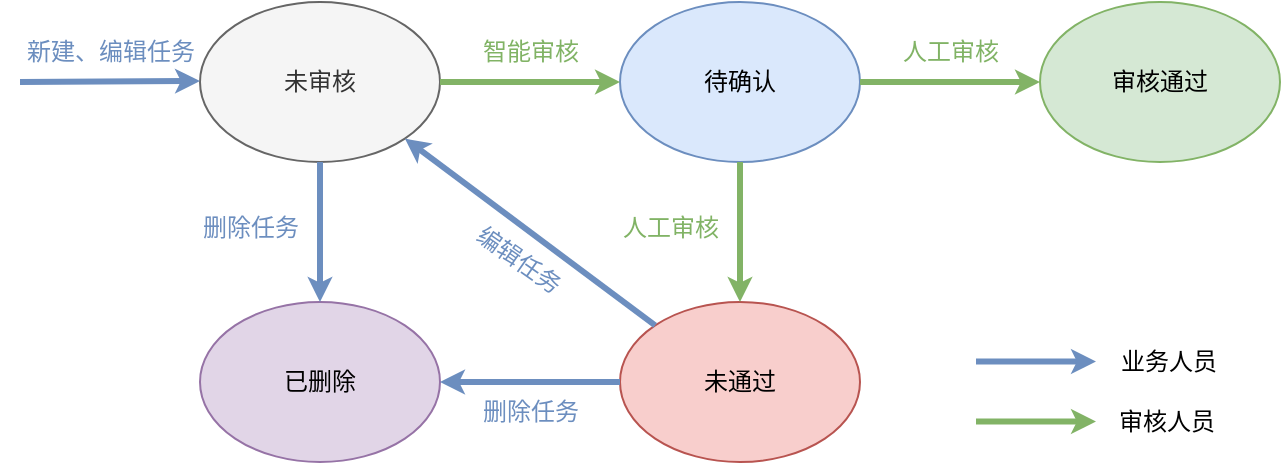 <mxfile version="28.1.1">
  <diagram name="第 1 页" id="Vr-bF7cD68TmF8lYfYQF">
    <mxGraphModel dx="1476" dy="870" grid="1" gridSize="10" guides="1" tooltips="1" connect="1" arrows="1" fold="1" page="1" pageScale="1" pageWidth="1169" pageHeight="827" math="0" shadow="0">
      <root>
        <mxCell id="0" />
        <mxCell id="1" parent="0" />
        <mxCell id="AeVZ4dznQOCxVV_JC85F-1" value="未审核" style="ellipse;whiteSpace=wrap;html=1;fillColor=#f5f5f5;fontColor=#333333;strokeColor=#666666;" vertex="1" parent="1">
          <mxGeometry x="150" y="200" width="120" height="80" as="geometry" />
        </mxCell>
        <mxCell id="AeVZ4dznQOCxVV_JC85F-2" value="审核通过" style="ellipse;whiteSpace=wrap;html=1;fillColor=#d5e8d4;strokeColor=#82b366;" vertex="1" parent="1">
          <mxGeometry x="570" y="200" width="120" height="80" as="geometry" />
        </mxCell>
        <mxCell id="AeVZ4dznQOCxVV_JC85F-3" value="已删除" style="ellipse;whiteSpace=wrap;html=1;fillColor=#e1d5e7;strokeColor=#9673a6;" vertex="1" parent="1">
          <mxGeometry x="150" y="350" width="120" height="80" as="geometry" />
        </mxCell>
        <mxCell id="AeVZ4dznQOCxVV_JC85F-4" value="待确认" style="ellipse;whiteSpace=wrap;html=1;fillColor=#dae8fc;strokeColor=#6c8ebf;" vertex="1" parent="1">
          <mxGeometry x="360" y="200" width="120" height="80" as="geometry" />
        </mxCell>
        <mxCell id="AeVZ4dznQOCxVV_JC85F-5" value="未通过" style="ellipse;whiteSpace=wrap;html=1;fillColor=#f8cecc;strokeColor=#b85450;" vertex="1" parent="1">
          <mxGeometry x="360" y="350" width="120" height="80" as="geometry" />
        </mxCell>
        <mxCell id="AeVZ4dznQOCxVV_JC85F-7" value="" style="endArrow=classic;html=1;rounded=0;fillColor=#dae8fc;strokeColor=#6c8ebf;strokeWidth=3;gradientColor=#7ea6e0;endSize=3;startSize=3;" edge="1" parent="1">
          <mxGeometry width="50" height="50" relative="1" as="geometry">
            <mxPoint x="60" y="240" as="sourcePoint" />
            <mxPoint x="150" y="239.5" as="targetPoint" />
          </mxGeometry>
        </mxCell>
        <mxCell id="AeVZ4dznQOCxVV_JC85F-8" value="" style="endArrow=classic;html=1;rounded=0;fillColor=#d5e8d4;strokeColor=#82b366;strokeWidth=3;gradientColor=#97d077;endSize=3;startSize=3;exitX=1;exitY=0.5;exitDx=0;exitDy=0;entryX=0;entryY=0.5;entryDx=0;entryDy=0;" edge="1" parent="1" source="AeVZ4dznQOCxVV_JC85F-1" target="AeVZ4dznQOCxVV_JC85F-4">
          <mxGeometry width="50" height="50" relative="1" as="geometry">
            <mxPoint x="790" y="490" as="sourcePoint" />
            <mxPoint x="880" y="490" as="targetPoint" />
          </mxGeometry>
        </mxCell>
        <mxCell id="AeVZ4dznQOCxVV_JC85F-12" value="" style="endArrow=classic;html=1;rounded=0;fillColor=#dae8fc;strokeColor=#6c8ebf;strokeWidth=3;gradientColor=#7ea6e0;endSize=3;startSize=3;exitX=0.5;exitY=1;exitDx=0;exitDy=0;entryX=0.5;entryY=0;entryDx=0;entryDy=0;" edge="1" parent="1" source="AeVZ4dznQOCxVV_JC85F-1" target="AeVZ4dznQOCxVV_JC85F-3">
          <mxGeometry width="50" height="50" relative="1" as="geometry">
            <mxPoint x="480" y="40.5" as="sourcePoint" />
            <mxPoint x="540" y="40" as="targetPoint" />
          </mxGeometry>
        </mxCell>
        <mxCell id="AeVZ4dznQOCxVV_JC85F-13" value="智能审核" style="text;html=1;align=center;verticalAlign=middle;resizable=0;points=[];autosize=1;strokeColor=none;fillColor=none;fontColor=light-dark(#81b365, #ededed);" vertex="1" parent="1">
          <mxGeometry x="280" y="210" width="70" height="30" as="geometry" />
        </mxCell>
        <mxCell id="AeVZ4dznQOCxVV_JC85F-14" value="人工审核" style="text;html=1;align=center;verticalAlign=middle;resizable=0;points=[];autosize=1;strokeColor=none;fillColor=none;fontColor=light-dark(#81b365, #ededed);" vertex="1" parent="1">
          <mxGeometry x="490" y="210" width="70" height="30" as="geometry" />
        </mxCell>
        <mxCell id="AeVZ4dznQOCxVV_JC85F-15" value="人工审核" style="text;html=1;align=center;verticalAlign=middle;resizable=0;points=[];autosize=1;strokeColor=none;fillColor=none;fontColor=light-dark(#81b365, #ededed);" vertex="1" parent="1">
          <mxGeometry x="350" y="298" width="70" height="30" as="geometry" />
        </mxCell>
        <mxCell id="AeVZ4dznQOCxVV_JC85F-16" value="" style="endArrow=classic;html=1;rounded=0;fillColor=#d5e8d4;strokeColor=#82b366;strokeWidth=3;gradientColor=#97d077;endSize=3;startSize=3;exitX=1;exitY=0.5;exitDx=0;exitDy=0;entryX=0;entryY=0.5;entryDx=0;entryDy=0;" edge="1" parent="1" source="AeVZ4dznQOCxVV_JC85F-4" target="AeVZ4dznQOCxVV_JC85F-2">
          <mxGeometry width="50" height="50" relative="1" as="geometry">
            <mxPoint x="475" y="190" as="sourcePoint" />
            <mxPoint x="555" y="190" as="targetPoint" />
          </mxGeometry>
        </mxCell>
        <mxCell id="AeVZ4dznQOCxVV_JC85F-18" value="" style="endArrow=classic;html=1;rounded=0;fillColor=#d5e8d4;strokeColor=#82b366;strokeWidth=3;gradientColor=#97d077;endSize=3;startSize=3;exitX=0.5;exitY=1;exitDx=0;exitDy=0;entryX=0.5;entryY=0;entryDx=0;entryDy=0;" edge="1" parent="1" source="AeVZ4dznQOCxVV_JC85F-4" target="AeVZ4dznQOCxVV_JC85F-5">
          <mxGeometry width="50" height="50" relative="1" as="geometry">
            <mxPoint x="440" y="300" as="sourcePoint" />
            <mxPoint x="520" y="300" as="targetPoint" />
          </mxGeometry>
        </mxCell>
        <mxCell id="AeVZ4dznQOCxVV_JC85F-20" value="新建、编辑任务" style="text;html=1;align=center;verticalAlign=middle;resizable=0;points=[];autosize=1;strokeColor=none;fillColor=none;gradientColor=#7ea6e0;fontColor=light-dark(#6c8ebf, #ededed);" vertex="1" parent="1">
          <mxGeometry x="50" y="210" width="110" height="30" as="geometry" />
        </mxCell>
        <mxCell id="AeVZ4dznQOCxVV_JC85F-21" value="删除任务" style="text;html=1;align=center;verticalAlign=middle;resizable=0;points=[];autosize=1;strokeColor=none;fillColor=none;gradientColor=#7ea6e0;fontColor=light-dark(#6c8ebf, #ededed);" vertex="1" parent="1">
          <mxGeometry x="140" y="298" width="70" height="30" as="geometry" />
        </mxCell>
        <mxCell id="AeVZ4dznQOCxVV_JC85F-22" value="" style="endArrow=classic;html=1;rounded=0;fillColor=#dae8fc;strokeColor=#6c8ebf;strokeWidth=3;gradientColor=#7ea6e0;endSize=3;startSize=3;exitX=0;exitY=0.5;exitDx=0;exitDy=0;entryX=1;entryY=0.5;entryDx=0;entryDy=0;" edge="1" parent="1" source="AeVZ4dznQOCxVV_JC85F-5" target="AeVZ4dznQOCxVV_JC85F-3">
          <mxGeometry width="50" height="50" relative="1" as="geometry">
            <mxPoint x="210" y="330" as="sourcePoint" />
            <mxPoint x="340" y="470" as="targetPoint" />
          </mxGeometry>
        </mxCell>
        <mxCell id="AeVZ4dznQOCxVV_JC85F-23" value="删除任务" style="text;html=1;align=center;verticalAlign=middle;resizable=0;points=[];autosize=1;strokeColor=none;fillColor=none;gradientColor=#7ea6e0;fontColor=light-dark(#6c8ebf, #ededed);" vertex="1" parent="1">
          <mxGeometry x="280" y="390" width="70" height="30" as="geometry" />
        </mxCell>
        <mxCell id="AeVZ4dznQOCxVV_JC85F-24" value="编辑任务" style="text;html=1;align=center;verticalAlign=middle;resizable=0;points=[];autosize=1;strokeColor=none;fillColor=none;rotation=35;gradientColor=#7ea6e0;fontColor=light-dark(#6c8ebf, #ededed);" vertex="1" parent="1">
          <mxGeometry x="274" y="314" width="70" height="30" as="geometry" />
        </mxCell>
        <mxCell id="AeVZ4dznQOCxVV_JC85F-25" value="" style="endArrow=classic;html=1;rounded=0;fillColor=#dae8fc;strokeColor=#6c8ebf;strokeWidth=3;gradientColor=#7ea6e0;endSize=3;startSize=3;exitX=0;exitY=0;exitDx=0;exitDy=0;entryX=1;entryY=1;entryDx=0;entryDy=0;" edge="1" parent="1" source="AeVZ4dznQOCxVV_JC85F-5" target="AeVZ4dznQOCxVV_JC85F-1">
          <mxGeometry width="50" height="50" relative="1" as="geometry">
            <mxPoint x="50" y="440.5" as="sourcePoint" />
            <mxPoint x="140" y="440" as="targetPoint" />
          </mxGeometry>
        </mxCell>
        <mxCell id="AeVZ4dznQOCxVV_JC85F-30" value="" style="endArrow=classic;html=1;rounded=0;fillColor=#dae8fc;strokeColor=#6c8ebf;strokeWidth=3;gradientColor=#7ea6e0;endSize=3;startSize=3;" edge="1" parent="1">
          <mxGeometry width="50" height="50" relative="1" as="geometry">
            <mxPoint x="538" y="379.79" as="sourcePoint" />
            <mxPoint x="598" y="379.79" as="targetPoint" />
          </mxGeometry>
        </mxCell>
        <mxCell id="AeVZ4dznQOCxVV_JC85F-31" value="业务人员" style="text;html=1;align=center;verticalAlign=middle;resizable=0;points=[];autosize=1;strokeColor=none;fillColor=none;" vertex="1" parent="1">
          <mxGeometry x="599" y="365" width="70" height="30" as="geometry" />
        </mxCell>
        <mxCell id="AeVZ4dznQOCxVV_JC85F-32" value="" style="endArrow=classic;html=1;rounded=0;fillColor=#d5e8d4;strokeColor=#82b366;strokeWidth=3;gradientColor=#97d077;endSize=3;startSize=3;" edge="1" parent="1">
          <mxGeometry width="50" height="50" relative="1" as="geometry">
            <mxPoint x="538" y="409.79" as="sourcePoint" />
            <mxPoint x="598" y="409.79" as="targetPoint" />
          </mxGeometry>
        </mxCell>
        <mxCell id="AeVZ4dznQOCxVV_JC85F-33" value="审核人员" style="text;html=1;align=center;verticalAlign=middle;resizable=0;points=[];autosize=1;strokeColor=none;fillColor=none;" vertex="1" parent="1">
          <mxGeometry x="598" y="395" width="70" height="30" as="geometry" />
        </mxCell>
      </root>
    </mxGraphModel>
  </diagram>
</mxfile>
